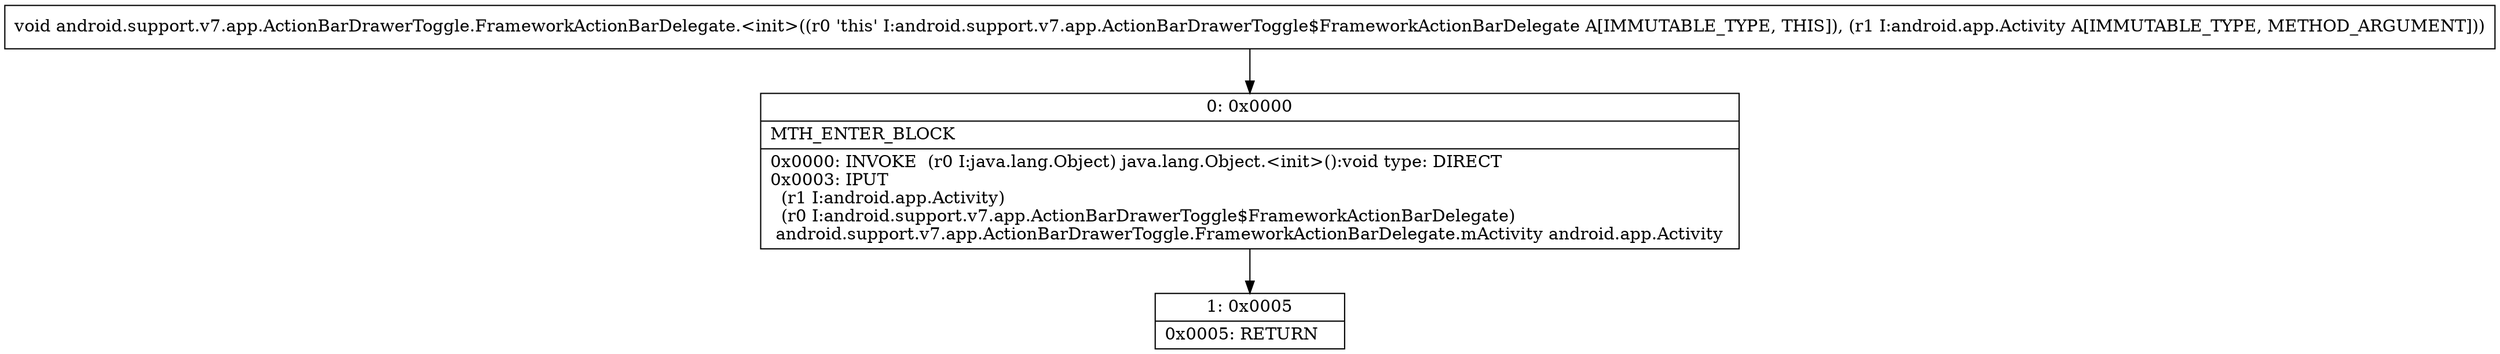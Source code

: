digraph "CFG forandroid.support.v7.app.ActionBarDrawerToggle.FrameworkActionBarDelegate.\<init\>(Landroid\/app\/Activity;)V" {
Node_0 [shape=record,label="{0\:\ 0x0000|MTH_ENTER_BLOCK\l|0x0000: INVOKE  (r0 I:java.lang.Object) java.lang.Object.\<init\>():void type: DIRECT \l0x0003: IPUT  \l  (r1 I:android.app.Activity)\l  (r0 I:android.support.v7.app.ActionBarDrawerToggle$FrameworkActionBarDelegate)\l android.support.v7.app.ActionBarDrawerToggle.FrameworkActionBarDelegate.mActivity android.app.Activity \l}"];
Node_1 [shape=record,label="{1\:\ 0x0005|0x0005: RETURN   \l}"];
MethodNode[shape=record,label="{void android.support.v7.app.ActionBarDrawerToggle.FrameworkActionBarDelegate.\<init\>((r0 'this' I:android.support.v7.app.ActionBarDrawerToggle$FrameworkActionBarDelegate A[IMMUTABLE_TYPE, THIS]), (r1 I:android.app.Activity A[IMMUTABLE_TYPE, METHOD_ARGUMENT])) }"];
MethodNode -> Node_0;
Node_0 -> Node_1;
}

